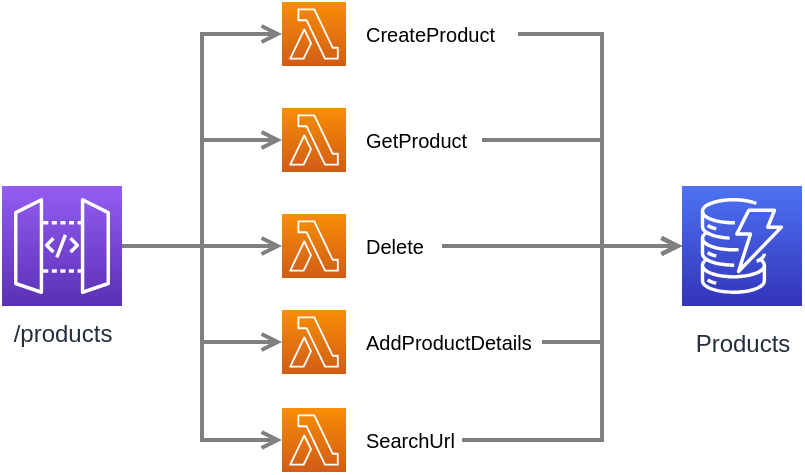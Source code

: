 <mxfile version="13.0.1" type="device"><diagram id="Ht1M8jgEwFfnCIfOTk4-" name="Page-1"><mxGraphModel dx="846" dy="830" grid="1" gridSize="10" guides="1" tooltips="1" connect="1" arrows="1" fold="1" page="1" pageScale="1" pageWidth="1169" pageHeight="827" math="0" shadow="0"><root><mxCell id="0"/><mxCell id="1" parent="0"/><mxCell id="UEzPUAAOIrF-is8g5C7q-119" value="Products" style="outlineConnect=0;fontColor=#232F3E;gradientColor=#4D72F3;gradientDirection=north;fillColor=#3334B9;strokeColor=#ffffff;dashed=0;verticalLabelPosition=bottom;verticalAlign=top;align=center;html=1;fontSize=12;fontStyle=0;aspect=fixed;shape=mxgraph.aws4.resourceIcon;resIcon=mxgraph.aws4.dynamodb;labelBackgroundColor=#ffffff;spacingTop=5;" parent="1" vertex="1"><mxGeometry x="480.0" y="289" width="60" height="60" as="geometry"/></mxCell><mxCell id="46STTc2HqNuebg1G17wp-19" value="" style="outlineConnect=0;fontColor=#232F3E;gradientColor=#F78E04;gradientDirection=north;fillColor=#D05C17;strokeColor=#ffffff;dashed=0;verticalLabelPosition=bottom;verticalAlign=top;align=center;html=1;fontSize=12;fontStyle=0;aspect=fixed;shape=mxgraph.aws4.resourceIcon;resIcon=mxgraph.aws4.lambda;" vertex="1" parent="1"><mxGeometry x="280" y="197" width="32" height="32" as="geometry"/></mxCell><mxCell id="46STTc2HqNuebg1G17wp-20" value="/products" style="outlineConnect=0;fontColor=#232F3E;gradientColor=#945DF2;gradientDirection=north;fillColor=#5A30B5;strokeColor=#ffffff;dashed=0;verticalLabelPosition=bottom;verticalAlign=top;align=center;html=1;fontSize=12;fontStyle=0;aspect=fixed;shape=mxgraph.aws4.resourceIcon;resIcon=mxgraph.aws4.api_gateway;labelBackgroundColor=#ffffff;" vertex="1" parent="1"><mxGeometry x="140" y="289" width="60" height="60" as="geometry"/></mxCell><mxCell id="46STTc2HqNuebg1G17wp-21" style="edgeStyle=orthogonalEdgeStyle;rounded=0;orthogonalLoop=1;jettySize=auto;html=1;startArrow=open;startFill=0;endArrow=none;endFill=0;strokeWidth=2;strokeColor=#808080;" edge="1" parent="1" source="46STTc2HqNuebg1G17wp-26" target="46STTc2HqNuebg1G17wp-20"><mxGeometry relative="1" as="geometry"><mxPoint x="332" y="329" as="sourcePoint"/><mxPoint x="40" y="319" as="targetPoint"/></mxGeometry></mxCell><mxCell id="46STTc2HqNuebg1G17wp-23" value="&lt;font style=&quot;font-size: 10px&quot;&gt;CreateProduct&lt;/font&gt;" style="text;html=1;strokeColor=none;fillColor=none;align=left;verticalAlign=middle;whiteSpace=wrap;rounded=0;" vertex="1" parent="1"><mxGeometry x="320" y="203.5" width="78" height="19" as="geometry"/></mxCell><mxCell id="46STTc2HqNuebg1G17wp-24" value="" style="outlineConnect=0;fontColor=#232F3E;gradientColor=#F78E04;gradientDirection=north;fillColor=#D05C17;strokeColor=#ffffff;dashed=0;verticalLabelPosition=bottom;verticalAlign=top;align=center;html=1;fontSize=12;fontStyle=0;aspect=fixed;shape=mxgraph.aws4.resourceIcon;resIcon=mxgraph.aws4.lambda;" vertex="1" parent="1"><mxGeometry x="280" y="250" width="32" height="32" as="geometry"/></mxCell><mxCell id="46STTc2HqNuebg1G17wp-25" value="&lt;font style=&quot;font-size: 10px&quot;&gt;GetProduct&lt;/font&gt;" style="text;html=1;strokeColor=none;fillColor=none;align=left;verticalAlign=middle;whiteSpace=wrap;rounded=0;" vertex="1" parent="1"><mxGeometry x="320" y="256.5" width="60" height="19" as="geometry"/></mxCell><mxCell id="46STTc2HqNuebg1G17wp-26" value="" style="outlineConnect=0;fontColor=#232F3E;gradientColor=#F78E04;gradientDirection=north;fillColor=#D05C17;strokeColor=#ffffff;dashed=0;verticalLabelPosition=bottom;verticalAlign=top;align=center;html=1;fontSize=12;fontStyle=0;aspect=fixed;shape=mxgraph.aws4.resourceIcon;resIcon=mxgraph.aws4.lambda;" vertex="1" parent="1"><mxGeometry x="280" y="303" width="32" height="32" as="geometry"/></mxCell><mxCell id="46STTc2HqNuebg1G17wp-27" value="&lt;font style=&quot;font-size: 10px&quot;&gt;Delete&lt;/font&gt;" style="text;html=1;strokeColor=none;fillColor=none;align=left;verticalAlign=middle;whiteSpace=wrap;rounded=0;" vertex="1" parent="1"><mxGeometry x="320" y="309.5" width="40" height="19" as="geometry"/></mxCell><mxCell id="46STTc2HqNuebg1G17wp-28" value="" style="outlineConnect=0;fontColor=#232F3E;gradientColor=#F78E04;gradientDirection=north;fillColor=#D05C17;strokeColor=#ffffff;dashed=0;verticalLabelPosition=bottom;verticalAlign=top;align=center;html=1;fontSize=12;fontStyle=0;aspect=fixed;shape=mxgraph.aws4.resourceIcon;resIcon=mxgraph.aws4.lambda;" vertex="1" parent="1"><mxGeometry x="280" y="351" width="32" height="32" as="geometry"/></mxCell><mxCell id="46STTc2HqNuebg1G17wp-29" value="&lt;font style=&quot;font-size: 10px&quot;&gt;AddProductDetails&lt;/font&gt;" style="text;html=1;strokeColor=none;fillColor=none;align=left;verticalAlign=middle;whiteSpace=wrap;rounded=0;" vertex="1" parent="1"><mxGeometry x="320" y="357.5" width="90" height="19" as="geometry"/></mxCell><mxCell id="46STTc2HqNuebg1G17wp-30" value="" style="outlineConnect=0;fontColor=#232F3E;gradientColor=#F78E04;gradientDirection=north;fillColor=#D05C17;strokeColor=#ffffff;dashed=0;verticalLabelPosition=bottom;verticalAlign=top;align=center;html=1;fontSize=12;fontStyle=0;aspect=fixed;shape=mxgraph.aws4.resourceIcon;resIcon=mxgraph.aws4.lambda;" vertex="1" parent="1"><mxGeometry x="280" y="400" width="32" height="32" as="geometry"/></mxCell><mxCell id="46STTc2HqNuebg1G17wp-31" value="&lt;font style=&quot;font-size: 10px&quot;&gt;SearchUrl&lt;/font&gt;" style="text;html=1;strokeColor=none;fillColor=none;align=left;verticalAlign=middle;whiteSpace=wrap;rounded=0;" vertex="1" parent="1"><mxGeometry x="320" y="406.5" width="50" height="19" as="geometry"/></mxCell><mxCell id="46STTc2HqNuebg1G17wp-32" style="edgeStyle=orthogonalEdgeStyle;rounded=0;orthogonalLoop=1;jettySize=auto;html=1;startArrow=open;startFill=0;endArrow=none;endFill=0;strokeWidth=2;strokeColor=#808080;" edge="1" parent="1" source="46STTc2HqNuebg1G17wp-28" target="46STTc2HqNuebg1G17wp-20"><mxGeometry relative="1" as="geometry"><mxPoint x="280" y="329" as="sourcePoint"/><mxPoint x="210" y="329" as="targetPoint"/><Array as="points"><mxPoint x="240" y="367"/><mxPoint x="240" y="319"/></Array></mxGeometry></mxCell><mxCell id="46STTc2HqNuebg1G17wp-33" style="edgeStyle=orthogonalEdgeStyle;rounded=0;orthogonalLoop=1;jettySize=auto;html=1;startArrow=open;startFill=0;endArrow=none;endFill=0;strokeWidth=2;strokeColor=#808080;" edge="1" parent="1" source="46STTc2HqNuebg1G17wp-30" target="46STTc2HqNuebg1G17wp-20"><mxGeometry relative="1" as="geometry"><mxPoint x="280" y="377" as="sourcePoint"/><mxPoint x="210" y="329" as="targetPoint"/><Array as="points"><mxPoint x="240" y="416"/><mxPoint x="240" y="319"/></Array></mxGeometry></mxCell><mxCell id="46STTc2HqNuebg1G17wp-34" style="edgeStyle=orthogonalEdgeStyle;rounded=0;orthogonalLoop=1;jettySize=auto;html=1;startArrow=open;startFill=0;endArrow=none;endFill=0;strokeWidth=2;strokeColor=#808080;" edge="1" parent="1" source="46STTc2HqNuebg1G17wp-24" target="46STTc2HqNuebg1G17wp-20"><mxGeometry relative="1" as="geometry"><mxPoint x="290" y="377" as="sourcePoint"/><mxPoint x="210" y="329" as="targetPoint"/><Array as="points"><mxPoint x="240" y="266"/><mxPoint x="240" y="319"/></Array></mxGeometry></mxCell><mxCell id="46STTc2HqNuebg1G17wp-35" style="edgeStyle=orthogonalEdgeStyle;rounded=0;orthogonalLoop=1;jettySize=auto;html=1;startArrow=open;startFill=0;endArrow=none;endFill=0;strokeWidth=2;strokeColor=#808080;" edge="1" parent="1" source="46STTc2HqNuebg1G17wp-19" target="46STTc2HqNuebg1G17wp-20"><mxGeometry relative="1" as="geometry"><mxPoint x="290" y="276" as="sourcePoint"/><mxPoint x="210" y="329" as="targetPoint"/><Array as="points"><mxPoint x="240" y="213"/><mxPoint x="240" y="319"/></Array></mxGeometry></mxCell><mxCell id="46STTc2HqNuebg1G17wp-38" style="edgeStyle=orthogonalEdgeStyle;rounded=0;orthogonalLoop=1;jettySize=auto;html=1;startArrow=open;startFill=0;endArrow=none;endFill=0;strokeWidth=2;strokeColor=#808080;entryX=1;entryY=0.5;entryDx=0;entryDy=0;" edge="1" parent="1" source="UEzPUAAOIrF-is8g5C7q-119" target="46STTc2HqNuebg1G17wp-27"><mxGeometry relative="1" as="geometry"><mxPoint x="450" y="318.66" as="sourcePoint"/><mxPoint x="370" y="318.66" as="targetPoint"/><Array as="points"/></mxGeometry></mxCell><mxCell id="46STTc2HqNuebg1G17wp-39" style="edgeStyle=orthogonalEdgeStyle;rounded=0;orthogonalLoop=1;jettySize=auto;html=1;startArrow=open;startFill=0;endArrow=none;endFill=0;strokeWidth=2;strokeColor=#808080;entryX=1;entryY=0.5;entryDx=0;entryDy=0;" edge="1" parent="1"><mxGeometry relative="1" as="geometry"><mxPoint x="480.0" y="319" as="sourcePoint"/><mxPoint x="398" y="213" as="targetPoint"/><Array as="points"><mxPoint x="440" y="319"/><mxPoint x="440" y="213"/></Array></mxGeometry></mxCell><mxCell id="46STTc2HqNuebg1G17wp-40" style="edgeStyle=orthogonalEdgeStyle;rounded=0;orthogonalLoop=1;jettySize=auto;html=1;startArrow=open;startFill=0;endArrow=none;endFill=0;strokeWidth=2;strokeColor=#808080;" edge="1" parent="1" source="UEzPUAAOIrF-is8g5C7q-119" target="46STTc2HqNuebg1G17wp-25"><mxGeometry relative="1" as="geometry"><mxPoint x="490.0" y="329" as="sourcePoint"/><mxPoint x="408" y="223" as="targetPoint"/><Array as="points"><mxPoint x="440" y="319"/><mxPoint x="440" y="266"/></Array></mxGeometry></mxCell><mxCell id="46STTc2HqNuebg1G17wp-42" style="edgeStyle=orthogonalEdgeStyle;rounded=0;orthogonalLoop=1;jettySize=auto;html=1;startArrow=open;startFill=0;endArrow=none;endFill=0;strokeWidth=2;strokeColor=#808080;entryX=1;entryY=0.5;entryDx=0;entryDy=0;" edge="1" parent="1" source="UEzPUAAOIrF-is8g5C7q-119" target="46STTc2HqNuebg1G17wp-29"><mxGeometry relative="1" as="geometry"><mxPoint x="490.0" y="329" as="sourcePoint"/><mxPoint x="390" y="276" as="targetPoint"/><Array as="points"><mxPoint x="440" y="319"/><mxPoint x="440" y="367"/></Array></mxGeometry></mxCell><mxCell id="46STTc2HqNuebg1G17wp-43" style="edgeStyle=orthogonalEdgeStyle;rounded=0;orthogonalLoop=1;jettySize=auto;html=1;startArrow=open;startFill=0;endArrow=none;endFill=0;strokeWidth=2;strokeColor=#808080;entryX=1;entryY=0.5;entryDx=0;entryDy=0;" edge="1" parent="1" source="UEzPUAAOIrF-is8g5C7q-119" target="46STTc2HqNuebg1G17wp-31"><mxGeometry relative="1" as="geometry"><mxPoint x="490.0" y="329" as="sourcePoint"/><mxPoint x="420" y="377" as="targetPoint"/><Array as="points"><mxPoint x="440" y="319"/><mxPoint x="440" y="416"/></Array></mxGeometry></mxCell></root></mxGraphModel></diagram></mxfile>